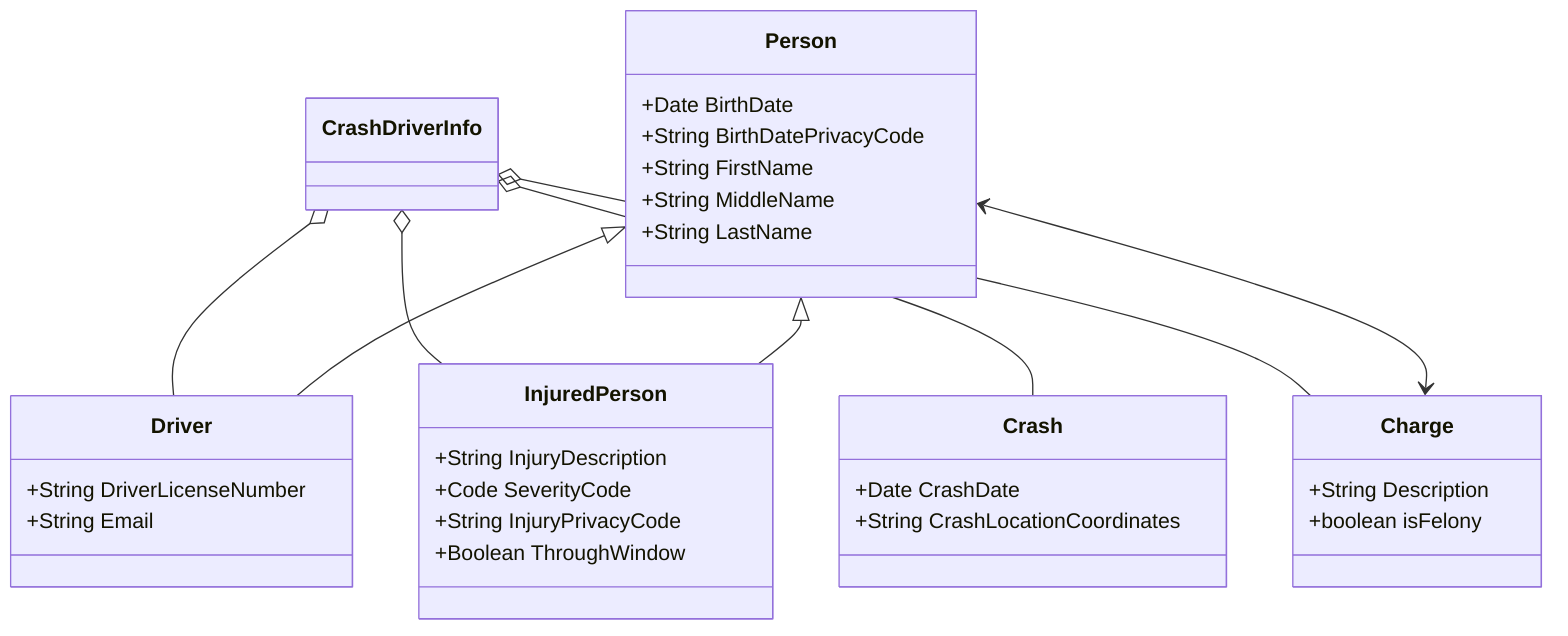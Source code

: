 classDiagram

	class CrashDriverInfo{
	}

	CrashDriverInfo o-- Driver
	CrashDriverInfo o-- InjuredPerson
	CrashDriverInfo o-- Crash
	CrashDriverInfo o-- Charge

	Person <|-- Driver
	Person <|-- InjuredPerson
	
	class Person{
		+Date BirthDate
		+String BirthDatePrivacyCode
		+String FirstName
		+String MiddleName
		+String LastName
	}
	
	class Driver{
		+String DriverLicenseNumber
		+String Email
	
	}

	class InjuredPerson{
		+String InjuryDescription
		+Code SeverityCode
		+String InjuryPrivacyCode
		+Boolean ThroughWindow
	}

	class Charge{
		+String Description
		+boolean isFelony
	}

	class Crash{
		+Date CrashDate
		+String CrashLocationCoordinates
	}

	Person <--> Charge